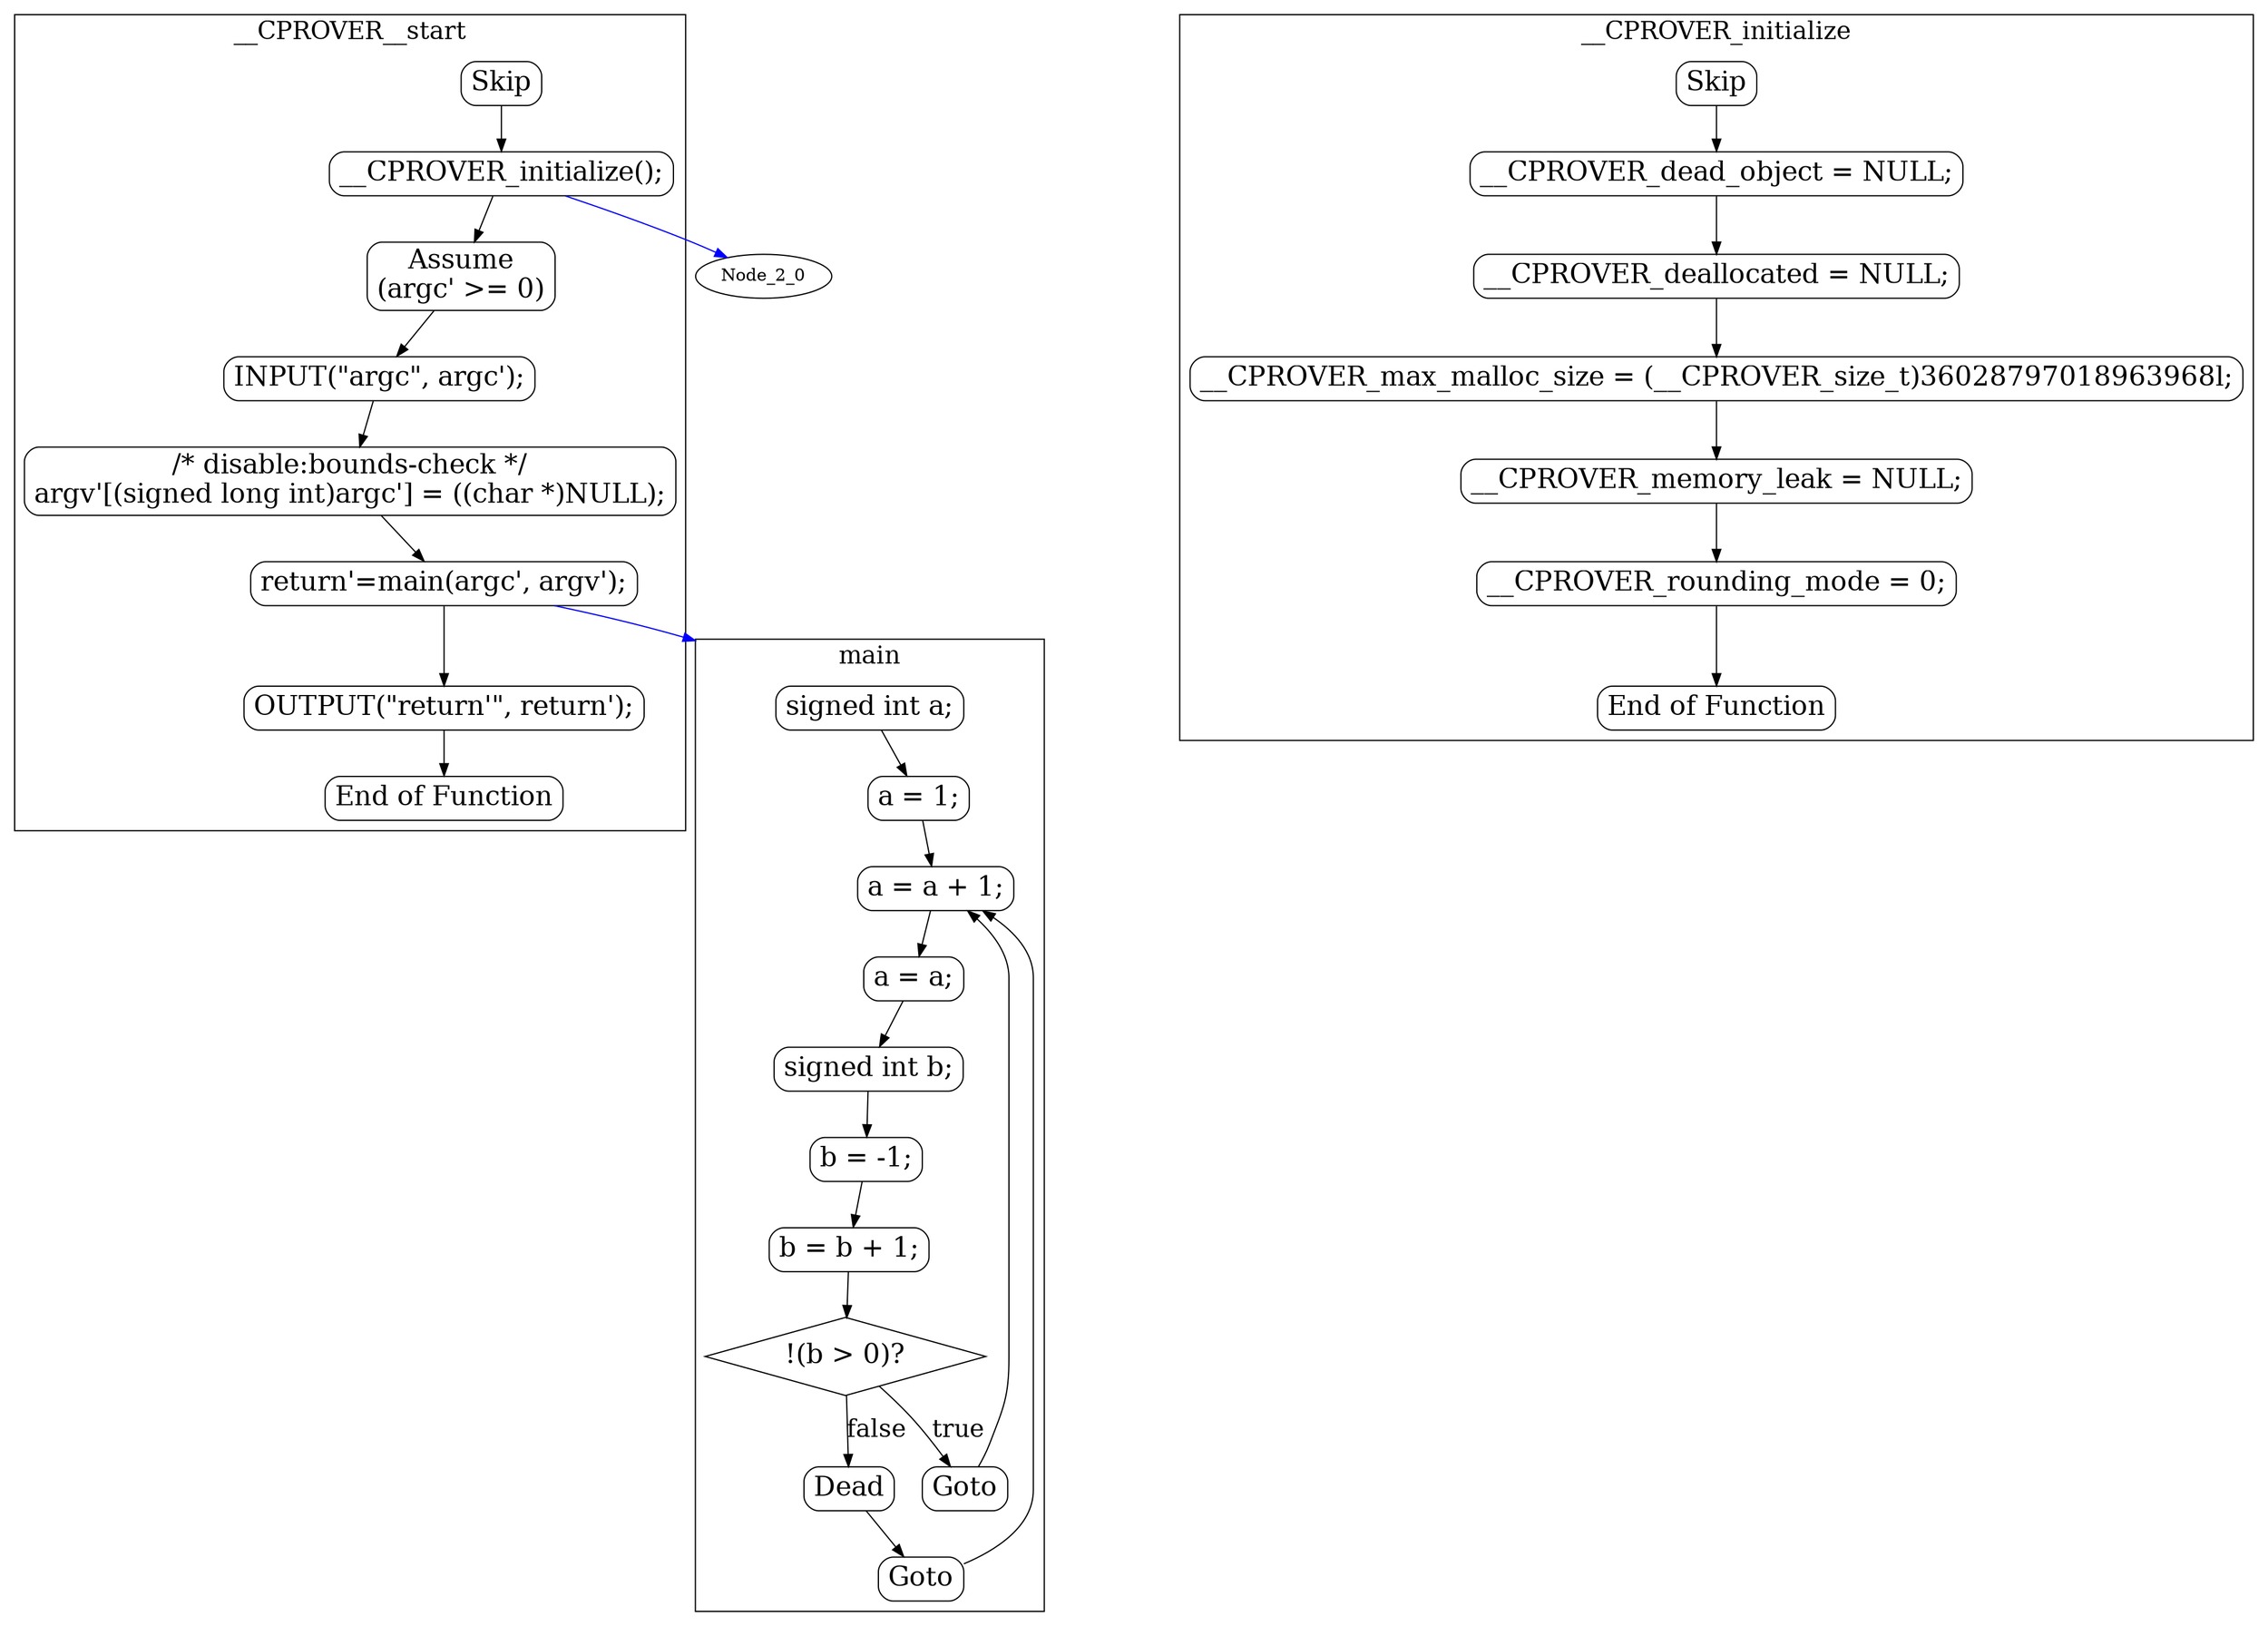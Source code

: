 digraph G {
color=black;orientation=portrait;fontsize=20;compound=true;size="30,40";ratio=compress;
subgraph "cluster_main" {
label="main";
Node_0_0 [shape=Mrecord,fontsize=22,label="signed int a;"];
Node_0_0 -> Node_0_1 ;
Node_0_1 [shape=Mrecord,fontsize=22,label="a = 1;"];
Node_0_1 -> Node_0_2 ;
Node_0_2 [shape=Mrecord,fontsize=22,label="a = a + 1;"];
Node_0_2 -> Node_0_3 ;
Node_0_3 [shape=Mrecord,fontsize=22,label="a = a;"];
Node_0_3 -> Node_0_4 ;
Node_0_4 [shape=Mrecord,fontsize=22,label="signed int b;"];
Node_0_4 -> Node_0_5 ;
Node_0_5 [shape=Mrecord,fontsize=22,label="b = -1;"];
Node_0_5 -> Node_0_6 ;
Node_0_6 [shape=Mrecord,fontsize=22,label="b = b + 1;"];
Node_0_6 -> Node_0_7 ;
Node_0_7 [shape=diamond,fontsize=22,label="!(b \> 0)?"];
Node_0_7 -> Node_0_12 [fontsize=20,label="true"];
Node_0_7 -> Node_0_8 [fontsize=20,label="false"];
Node_0_12 [shape=Mrecord,fontsize=22,label="Goto"];
Node_0_12 -> Node_0_2 ;
Node_0_8 [shape=Mrecord,fontsize=22,label="Dead"];
Node_0_8 -> Node_0_9 ;
Node_0_9 [shape=Mrecord,fontsize=22,label="Goto"];
Node_0_9 -> Node_0_2 ;
}
subgraph "cluster___CPROVER__start" {
label="__CPROVER__start";
Node_1_19 [shape=Mrecord,fontsize=22,label="Skip"];
Node_1_19 -> Node_1_20 ;
Node_1_20 [shape=Mrecord,fontsize=22,label="__CPROVER_initialize();"];
Node_1_20 -> Node_1_21 ;
Node_1_21 [shape=Mrecord,fontsize=22,label="Assume\n(argc' \>= 0)"];
Node_1_21 -> Node_1_22 ;
Node_1_22 [shape=Mrecord,fontsize=22,label="INPUT(\"argc\", argc');"];
Node_1_22 -> Node_1_23 ;
Node_1_23 [shape=Mrecord,fontsize=22,label="/* disable:bounds-check */\nargv'[(signed long int)argc'] = ((char *)NULL);"];
Node_1_23 -> Node_1_24 ;
Node_1_24 [shape=Mrecord,fontsize=22,label="return'=main(argc', argv');"];
Node_1_24 -> Node_1_25 ;
Node_1_25 [shape=Mrecord,fontsize=22,label="OUTPUT(\"return'\", return');"];
Node_1_25 -> Node_1_26 ;
Node_1_26 [shape=Mrecord,fontsize=22,label="End of Function"];
}
subgraph "cluster___CPROVER_initialize" {
label="__CPROVER_initialize";
Node_2_27 [shape=Mrecord,fontsize=22,label="Skip"];
Node_2_27 -> Node_2_28 ;
Node_2_28 [shape=Mrecord,fontsize=22,label="__CPROVER_dead_object = NULL;"];
Node_2_28 -> Node_2_29 ;
Node_2_29 [shape=Mrecord,fontsize=22,label="__CPROVER_deallocated = NULL;"];
Node_2_29 -> Node_2_30 ;
Node_2_30 [shape=Mrecord,fontsize=22,label="__CPROVER_max_malloc_size = (__CPROVER_size_t)36028797018963968l;"];
Node_2_30 -> Node_2_31 ;
Node_2_31 [shape=Mrecord,fontsize=22,label="__CPROVER_memory_leak = NULL;"];
Node_2_31 -> Node_2_32 ;
Node_2_32 [shape=Mrecord,fontsize=22,label="__CPROVER_rounding_mode = 0;"];
Node_2_32 -> Node_2_33 ;
Node_2_33 [shape=Mrecord,fontsize=22,label="End of Function"];
}
Node_1_20 -> Node_2_0 [lhead="cluster___CPROVER_initialize",color=blue];
Node_1_24 -> Node_0_0 [lhead="cluster_main",color=blue];
}
